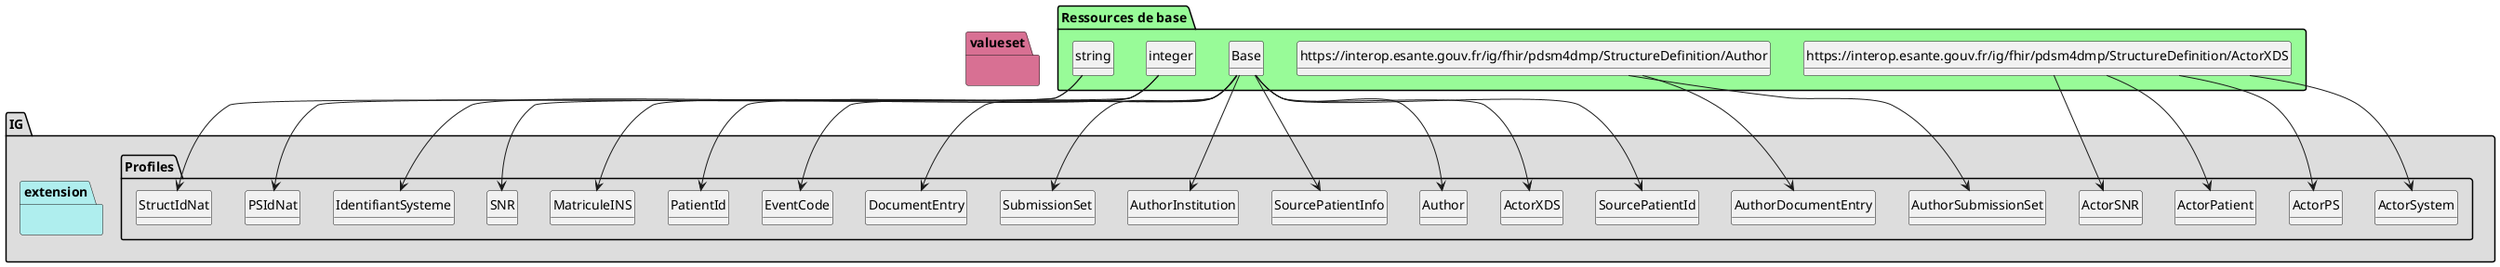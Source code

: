 @startuml
set namespaceSeparator ?
hide circle
hide class fields

package IG #DDDDDD{

     package Profiles #DDDDDD{

        class ActorPS{

             ActorPS => [None..None]
             ActorPS.XCN1 => [None..None]
             ActorPS.XCN2 => [None..None]
             ActorPS.XCN3 => [None..None]
             ActorPS.XCN9.composant2 => [None..None]
             ActorPS.XCN10 => [None..None]
             ActorPS.XCN13 => [None..None]
        } 

        class ActorPatient{

             ActorPatient => [None..None]
             ActorPatient.XCN1 => [None..None]
             ActorPatient.XCN2 => [None..None]
             ActorPatient.XCN3 => [None..None]
             ActorPatient.XCN9.composant2 => [None..None]
             ActorPatient.XCN10 => [None..None]
             ActorPatient.XCN13 => [None..None]
        } 

        class ActorSNR{

             ActorSNR => [None..None]
             ActorSNR.XCN1 => [None..None]
             ActorSNR.XCN2 => [None..None]
             ActorSNR.XCN3 => [None..None]
             ActorSNR.XCN9.composant2 => [None..None]
             ActorSNR.XCN10 => [None..None]
             ActorSNR.XCN13 => [None..None]
        } 

        class ActorSystem{

             ActorSystem => [None..None]
             ActorSystem.XCN1 => [None..None]
             ActorSystem.XCN2 => [None..None]
             ActorSystem.XCN3 => [None..None]
             ActorSystem.XCN9.composant2 => [None..None]
             ActorSystem.XCN10 => [None..None]
             ActorSystem.XCN13 => [None..None]
        } 

        class ActorXDS{

             ActorXDS => [None..None]
             ActorXDS.XCN1 => [1..1]
             ActorXDS.XCN2 => [1..1]
             ActorXDS.XCN3 => [1..1]
             ActorXDS.XCN9 => [1..1]
             ActorXDS.XCN9.composant1 => [0..0]
             ActorXDS.XCN9.composant2 => [1..1]
             ActorXDS.XCN9.composant3 => [1..1]
             ActorXDS.XCN10 => [1..1]
             ActorXDS.XCN13 => [1..1]
        } 

        class Author{

             Author => [None..None]
             Author.institution => [0..1]
             Author.person[x] => [1..1]
             Author.role => [0..*]
             Author.specialty => [0..1]
        } 

        class AuthorDocumentEntry{

             AuthorDocumentEntry => [None..None]
             AuthorDocumentEntry.institution => [None..None]
             AuthorDocumentEntry.person[x] => [None..None]
             AuthorDocumentEntry.role => [None..None]
             AuthorDocumentEntry.specialty => [None..None]
        } 

        class AuthorInstitution{

             AuthorInstitution => [None..None]
             AuthorInstitution.XON1 => [1..1]
             AuthorInstitution.XON6 => [1..1]
             AuthorInstitution.XON6.composant1 => [0..0]
             AuthorInstitution.XON6.composant2 => [1..1]
             AuthorInstitution.XON6.composant3 => [1..1]
             AuthorInstitution.XON7 => [1..1]
             AuthorInstitution.XON10 => [1..1]
        } 

        class AuthorSubmissionSet{

             AuthorSubmissionSet => [None..None]
             AuthorSubmissionSet.institution => [None..None]
             AuthorSubmissionSet.person[x] => [None..None]
             AuthorSubmissionSet.role => [None..None]
        } 

        class DocumentEntry{

             DocumentEntry => [None..None]
             DocumentEntry.entryUUID => [1..1]
             DocumentEntry.logicalId => [1..1]
             DocumentEntry.mimeType => [1..1]
             DocumentEntry.availabilityStatus => [1..1]
             DocumentEntry.hash => [1..1]
             DocumentEntry.size => [1..1]
             DocumentEntry.languageCode => [1..1]
             DocumentEntry.author => [1..*]
             DocumentEntry.legalAuthenticator => [1..1]
             DocumentEntry.repositoryUniqueId => [1..1]
             DocumentEntry.serviceStartTime => [1..1]
             DocumentEntry.serviceEndTime => [0..1]
             DocumentEntry.sourcePatientID => [1..1]
             DocumentEntry.sourcePatientInfo => [1..1]
             DocumentEntry.URI => [1..1]
             DocumentEntry.title => [1..1]
             DocumentEntry.comments => [0..1]
             DocumentEntry.patientID => [1..1]
             DocumentEntry.uniqueId => [1..1]
             DocumentEntry.class => [1..1]
             DocumentEntry.confidentiality => [1..4]
             DocumentEntry.eventCodeList => [0..*]
             DocumentEntry.format => [1..1]
             DocumentEntry.healthcareFacilityTypeCode => [1..1]
             DocumentEntry.practiceSetting => [1..1]
             DocumentEntry.type => [1..1]
             DocumentEntry.documentAvailability => [0..1]
             DocumentEntry.homeCommunityId => [0..1]
             DocumentEntry.creationTime => [1..1]
             DocumentEntry.referenceIdList => [0..*]
             DocumentEntry.referenceIdList.CX1 => [1..1]
             DocumentEntry.referenceIdList.CX4 => [1..1]
             DocumentEntry.referenceIdList.CX5 => [1..1]
             DocumentEntry.version => [0..1]
        } 

        class EventCode{

             EventCode => [None..None]
             EventCode.eventCode => [1..1]
        } 

        class IdentifiantSysteme{

        } 

        class MatriculeINS{

        } 

        class PSIdNat{

        } 

        class PatientId{

             PatientId => [None..None]
             PatientId.CX1 => [1..1]
             PatientId.CX4 => [1..1]
             PatientId.CX5 => [1..1]
        } 

        class SNR{

        } 

        class SourcePatientId{

             SourcePatientId => [None..None]
             SourcePatientId.CX1 => [1..1]
             SourcePatientId.CX4 => [1..1]
             SourcePatientId.CX5 => [1..1]
        } 

        class SourcePatientInfo{

             SourcePatientInfo => [None..None]
             SourcePatientInfo.PID3 => [0..1]
             SourcePatientInfo.PID5 => [1..*]
             SourcePatientInfo.PID7 => [0..1]
             SourcePatientInfo.PID8 => [0..1]
             SourcePatientInfo.PID11 => [0..1]
             SourcePatientInfo.PID13 => [0..1]
             SourcePatientInfo.PID14 => [0..1]
             SourcePatientInfo.PID15 => [0..1]
             SourcePatientInfo.PID16 => [0..1]
             SourcePatientInfo.PID18 => [0..1]
             SourcePatientInfo.PID21 => [0..1]
        } 

        class StructIdNat{

        } 

        class SubmissionSet{

             SubmissionSet => [None..None]
             SubmissionSet.entryUUID => [1..1]
             SubmissionSet.availabilityStatus => [1..1]
             SubmissionSet.submissionTime => [1..1]
             SubmissionSet.title => [0..1]
             SubmissionSet.comments => [0..1]
             SubmissionSet.patientID => [1..1]
             SubmissionSet.sourceID => [1..1]
             SubmissionSet.uniqueID => [1..1]
             SubmissionSet.contentTypeCode => [1..1]
             SubmissionSet.author => [1..1]
             SubmissionSet.homeCommunityID => [0..1]
             SubmissionSet.intendedRecipient => [0..*]
         }

     }
     package extension #paleturquoise {


         }
     }
     package valueset #PaleVioletRed{
       }

package "Ressources de base" #palegreen {

 class "https://interop.esante.gouv.fr/ig/fhir/pdsm4dmp/StructureDefinition/ActorXDS" as  classb1fa6044c54073490b5e2804c2a7a77e 

    classb1fa6044c54073490b5e2804c2a7a77e --> ActorPS

 class "https://interop.esante.gouv.fr/ig/fhir/pdsm4dmp/StructureDefinition/ActorXDS" as  classb1fa6044c54073490b5e2804c2a7a77e 

    classb1fa6044c54073490b5e2804c2a7a77e --> ActorPatient

 class "https://interop.esante.gouv.fr/ig/fhir/pdsm4dmp/StructureDefinition/ActorXDS" as  classb1fa6044c54073490b5e2804c2a7a77e 

    classb1fa6044c54073490b5e2804c2a7a77e --> ActorSNR

 class "https://interop.esante.gouv.fr/ig/fhir/pdsm4dmp/StructureDefinition/ActorXDS" as  classb1fa6044c54073490b5e2804c2a7a77e 

    classb1fa6044c54073490b5e2804c2a7a77e --> ActorSystem

 class "Base" as  class095a1b43effec73955e31e790438de49 

    class095a1b43effec73955e31e790438de49 --> ActorXDS

 class "Base" as  class095a1b43effec73955e31e790438de49 

    class095a1b43effec73955e31e790438de49 --> Author

 class "https://interop.esante.gouv.fr/ig/fhir/pdsm4dmp/StructureDefinition/Author" as  classc2475048e2c7036063c8904a63957e62 

    classc2475048e2c7036063c8904a63957e62 --> AuthorDocumentEntry

 class "Base" as  class095a1b43effec73955e31e790438de49 

    class095a1b43effec73955e31e790438de49 --> AuthorInstitution

 class "https://interop.esante.gouv.fr/ig/fhir/pdsm4dmp/StructureDefinition/Author" as  classc2475048e2c7036063c8904a63957e62 

    classc2475048e2c7036063c8904a63957e62 --> AuthorSubmissionSet

 class "Base" as  class095a1b43effec73955e31e790438de49 

    class095a1b43effec73955e31e790438de49 --> DocumentEntry

 class "Base" as  class095a1b43effec73955e31e790438de49 

    class095a1b43effec73955e31e790438de49 --> EventCode

 class "integer" as  class157db7df530023575515d366c9b672e8 

    class157db7df530023575515d366c9b672e8 --> IdentifiantSysteme

 class "integer" as  class157db7df530023575515d366c9b672e8 

    class157db7df530023575515d366c9b672e8 --> MatriculeINS

 class "string" as  classb45cffe084dd3d20d928bee85e7b0f21 

    classb45cffe084dd3d20d928bee85e7b0f21 --> PSIdNat

 class "Base" as  class095a1b43effec73955e31e790438de49 

    class095a1b43effec73955e31e790438de49 --> PatientId

 class "integer" as  class157db7df530023575515d366c9b672e8 

    class157db7df530023575515d366c9b672e8 --> SNR

 class "Base" as  class095a1b43effec73955e31e790438de49 

    class095a1b43effec73955e31e790438de49 --> SourcePatientId

 class "Base" as  class095a1b43effec73955e31e790438de49 

    class095a1b43effec73955e31e790438de49 --> SourcePatientInfo

 class "string" as  classb45cffe084dd3d20d928bee85e7b0f21 

    classb45cffe084dd3d20d928bee85e7b0f21 --> StructIdNat

 class "Base" as  class095a1b43effec73955e31e790438de49 

    class095a1b43effec73955e31e790438de49 --> SubmissionSet
}
@enduml